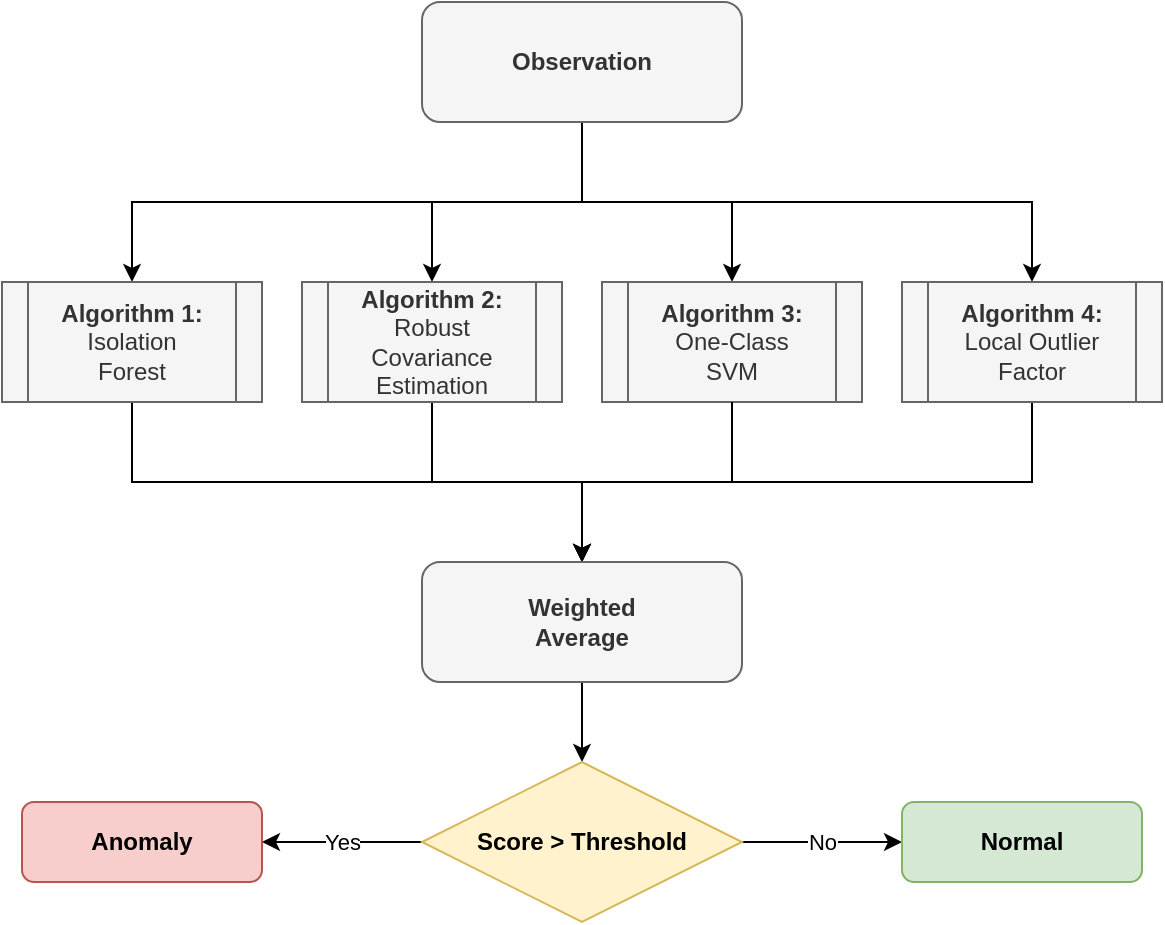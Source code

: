 <mxfile version="21.2.4" type="github">
  <diagram name="Page-1" id="HSz8bE3_Batindej38Pt">
    <mxGraphModel dx="882" dy="513" grid="1" gridSize="10" guides="1" tooltips="1" connect="1" arrows="1" fold="1" page="1" pageScale="1" pageWidth="827" pageHeight="1169" math="0" shadow="0">
      <root>
        <mxCell id="0" />
        <mxCell id="1" parent="0" />
        <mxCell id="JezmN_XPwfHkkfkj2IRX-8" style="edgeStyle=orthogonalEdgeStyle;rounded=0;orthogonalLoop=1;jettySize=auto;html=1;entryX=0.5;entryY=0;entryDx=0;entryDy=0;" parent="1" source="JezmN_XPwfHkkfkj2IRX-1" target="JezmN_XPwfHkkfkj2IRX-2" edge="1">
          <mxGeometry relative="1" as="geometry">
            <Array as="points">
              <mxPoint x="400" y="120" />
              <mxPoint x="175" y="120" />
            </Array>
          </mxGeometry>
        </mxCell>
        <mxCell id="JezmN_XPwfHkkfkj2IRX-9" style="edgeStyle=orthogonalEdgeStyle;rounded=0;orthogonalLoop=1;jettySize=auto;html=1;entryX=0.5;entryY=0;entryDx=0;entryDy=0;" parent="1" source="JezmN_XPwfHkkfkj2IRX-1" target="JezmN_XPwfHkkfkj2IRX-4" edge="1">
          <mxGeometry relative="1" as="geometry" />
        </mxCell>
        <mxCell id="JezmN_XPwfHkkfkj2IRX-10" style="edgeStyle=orthogonalEdgeStyle;rounded=0;orthogonalLoop=1;jettySize=auto;html=1;entryX=0.5;entryY=0;entryDx=0;entryDy=0;" parent="1" source="JezmN_XPwfHkkfkj2IRX-1" target="JezmN_XPwfHkkfkj2IRX-6" edge="1">
          <mxGeometry relative="1" as="geometry" />
        </mxCell>
        <mxCell id="JezmN_XPwfHkkfkj2IRX-11" style="edgeStyle=orthogonalEdgeStyle;rounded=0;orthogonalLoop=1;jettySize=auto;html=1;" parent="1" source="JezmN_XPwfHkkfkj2IRX-1" target="JezmN_XPwfHkkfkj2IRX-5" edge="1">
          <mxGeometry relative="1" as="geometry">
            <Array as="points">
              <mxPoint x="400" y="120" />
              <mxPoint x="625" y="120" />
            </Array>
          </mxGeometry>
        </mxCell>
        <mxCell id="JezmN_XPwfHkkfkj2IRX-1" value="Observation" style="rounded=1;whiteSpace=wrap;html=1;fontStyle=1;fillColor=#f5f5f5;fontColor=#333333;strokeColor=#666666;" parent="1" vertex="1">
          <mxGeometry x="320" y="20" width="160" height="60" as="geometry" />
        </mxCell>
        <mxCell id="JezmN_XPwfHkkfkj2IRX-14" style="edgeStyle=orthogonalEdgeStyle;rounded=0;orthogonalLoop=1;jettySize=auto;html=1;entryX=0.5;entryY=0;entryDx=0;entryDy=0;" parent="1" source="JezmN_XPwfHkkfkj2IRX-2" target="-7eKnW9B377uRWEN0kxl-1" edge="1">
          <mxGeometry relative="1" as="geometry">
            <Array as="points">
              <mxPoint x="175" y="260" />
              <mxPoint x="400" y="260" />
              <mxPoint x="400" y="280" />
            </Array>
          </mxGeometry>
        </mxCell>
        <mxCell id="JezmN_XPwfHkkfkj2IRX-2" value="&lt;div&gt;Algorithm 1:&lt;/div&gt;&lt;div&gt;&lt;span style=&quot;font-weight: normal;&quot;&gt;Isolation&lt;br&gt;&lt;/span&gt;&lt;/div&gt;&lt;div&gt;&lt;span style=&quot;font-weight: normal;&quot;&gt;Forest&lt;/span&gt;&lt;br&gt;&lt;/div&gt;" style="shape=process;whiteSpace=wrap;html=1;backgroundOutline=1;fontStyle=1;fillColor=#f5f5f5;fontColor=#333333;strokeColor=#666666;" parent="1" vertex="1">
          <mxGeometry x="110" y="160" width="130" height="60" as="geometry" />
        </mxCell>
        <mxCell id="JezmN_XPwfHkkfkj2IRX-15" style="edgeStyle=orthogonalEdgeStyle;rounded=0;orthogonalLoop=1;jettySize=auto;html=1;entryX=0.5;entryY=0;entryDx=0;entryDy=0;" parent="1" source="JezmN_XPwfHkkfkj2IRX-4" target="-7eKnW9B377uRWEN0kxl-1" edge="1">
          <mxGeometry relative="1" as="geometry" />
        </mxCell>
        <mxCell id="JezmN_XPwfHkkfkj2IRX-4" value="&lt;div&gt;Algorithm 2:&lt;/div&gt;&lt;div&gt;&lt;span style=&quot;font-weight: normal;&quot;&gt;Robust Covariance&lt;/span&gt;&lt;/div&gt;&lt;div&gt;&lt;span style=&quot;font-weight: normal;&quot;&gt;Estimation&lt;/span&gt;&lt;br&gt;&lt;/div&gt;" style="shape=process;whiteSpace=wrap;html=1;backgroundOutline=1;fontStyle=1;fillColor=#f5f5f5;fontColor=#333333;strokeColor=#666666;" parent="1" vertex="1">
          <mxGeometry x="260" y="160" width="130" height="60" as="geometry" />
        </mxCell>
        <mxCell id="JezmN_XPwfHkkfkj2IRX-18" style="edgeStyle=orthogonalEdgeStyle;rounded=0;orthogonalLoop=1;jettySize=auto;html=1;entryX=0.5;entryY=0;entryDx=0;entryDy=0;" parent="1" source="JezmN_XPwfHkkfkj2IRX-5" target="-7eKnW9B377uRWEN0kxl-1" edge="1">
          <mxGeometry relative="1" as="geometry">
            <Array as="points">
              <mxPoint x="625" y="260" />
              <mxPoint x="400" y="260" />
              <mxPoint x="400" y="280" />
            </Array>
          </mxGeometry>
        </mxCell>
        <mxCell id="JezmN_XPwfHkkfkj2IRX-5" value="&lt;div&gt;Algorithm 4:&lt;/div&gt;&lt;div&gt;&lt;span style=&quot;font-weight: normal;&quot;&gt;Local Outlier &lt;br&gt;&lt;/span&gt;&lt;/div&gt;&lt;div&gt;&lt;span style=&quot;font-weight: normal;&quot;&gt;Factor&lt;/span&gt;&lt;br&gt;&lt;/div&gt;" style="shape=process;whiteSpace=wrap;html=1;backgroundOutline=1;fontStyle=1;fillColor=#f5f5f5;fontColor=#333333;strokeColor=#666666;" parent="1" vertex="1">
          <mxGeometry x="560" y="160" width="130" height="60" as="geometry" />
        </mxCell>
        <mxCell id="JezmN_XPwfHkkfkj2IRX-17" value="" style="edgeStyle=orthogonalEdgeStyle;rounded=0;orthogonalLoop=1;jettySize=auto;html=1;" parent="1" source="-7eKnW9B377uRWEN0kxl-1" target="JezmN_XPwfHkkfkj2IRX-13" edge="1">
          <mxGeometry relative="1" as="geometry" />
        </mxCell>
        <mxCell id="JezmN_XPwfHkkfkj2IRX-6" value="&lt;div&gt;Algorithm 3:&lt;/div&gt;&lt;div&gt;&lt;span style=&quot;font-weight: normal;&quot;&gt;One-Class&lt;/span&gt;&lt;/div&gt;&lt;div&gt;&lt;span style=&quot;font-weight: normal;&quot;&gt;SVM&lt;/span&gt;&lt;br&gt;&lt;/div&gt;" style="shape=process;whiteSpace=wrap;html=1;backgroundOutline=1;fontStyle=1;fillColor=#f5f5f5;fontColor=#333333;strokeColor=#666666;" parent="1" vertex="1">
          <mxGeometry x="410" y="160" width="130" height="60" as="geometry" />
        </mxCell>
        <mxCell id="JezmN_XPwfHkkfkj2IRX-22" value="No" style="edgeStyle=orthogonalEdgeStyle;rounded=0;orthogonalLoop=1;jettySize=auto;html=1;" parent="1" source="JezmN_XPwfHkkfkj2IRX-13" target="JezmN_XPwfHkkfkj2IRX-21" edge="1">
          <mxGeometry relative="1" as="geometry" />
        </mxCell>
        <mxCell id="JezmN_XPwfHkkfkj2IRX-23" value="Yes" style="edgeStyle=orthogonalEdgeStyle;rounded=0;orthogonalLoop=1;jettySize=auto;html=1;" parent="1" source="JezmN_XPwfHkkfkj2IRX-13" target="JezmN_XPwfHkkfkj2IRX-20" edge="1">
          <mxGeometry relative="1" as="geometry" />
        </mxCell>
        <mxCell id="JezmN_XPwfHkkfkj2IRX-13" value="Score &amp;gt; Threshold" style="rhombus;whiteSpace=wrap;html=1;fontStyle=1;fillColor=#fff2cc;strokeColor=#d6b656;" parent="1" vertex="1">
          <mxGeometry x="320" y="400" width="160" height="80" as="geometry" />
        </mxCell>
        <mxCell id="JezmN_XPwfHkkfkj2IRX-20" value="Anomaly" style="rounded=1;whiteSpace=wrap;html=1;fontStyle=1;fillColor=#f8cecc;strokeColor=#b85450;" parent="1" vertex="1">
          <mxGeometry x="120" y="420" width="120" height="40" as="geometry" />
        </mxCell>
        <mxCell id="JezmN_XPwfHkkfkj2IRX-21" value="Normal" style="rounded=1;whiteSpace=wrap;html=1;fontStyle=1;fillColor=#d5e8d4;strokeColor=#82b366;" parent="1" vertex="1">
          <mxGeometry x="560" y="420" width="120" height="40" as="geometry" />
        </mxCell>
        <mxCell id="-7eKnW9B377uRWEN0kxl-3" value="" style="edgeStyle=orthogonalEdgeStyle;rounded=0;orthogonalLoop=1;jettySize=auto;html=1;" edge="1" parent="1" source="JezmN_XPwfHkkfkj2IRX-6" target="-7eKnW9B377uRWEN0kxl-1">
          <mxGeometry relative="1" as="geometry">
            <mxPoint x="475" y="220" as="sourcePoint" />
            <mxPoint x="400" y="380" as="targetPoint" />
          </mxGeometry>
        </mxCell>
        <mxCell id="-7eKnW9B377uRWEN0kxl-1" value="&lt;div&gt;&lt;b&gt;Weighted &lt;br&gt;&lt;/b&gt;&lt;/div&gt;&lt;div&gt;&lt;b&gt;Average&lt;/b&gt;&lt;/div&gt;" style="rounded=1;whiteSpace=wrap;html=1;fillColor=#f5f5f5;strokeColor=#666666;fontColor=#333333;" vertex="1" parent="1">
          <mxGeometry x="320" y="300" width="160" height="60" as="geometry" />
        </mxCell>
      </root>
    </mxGraphModel>
  </diagram>
</mxfile>
